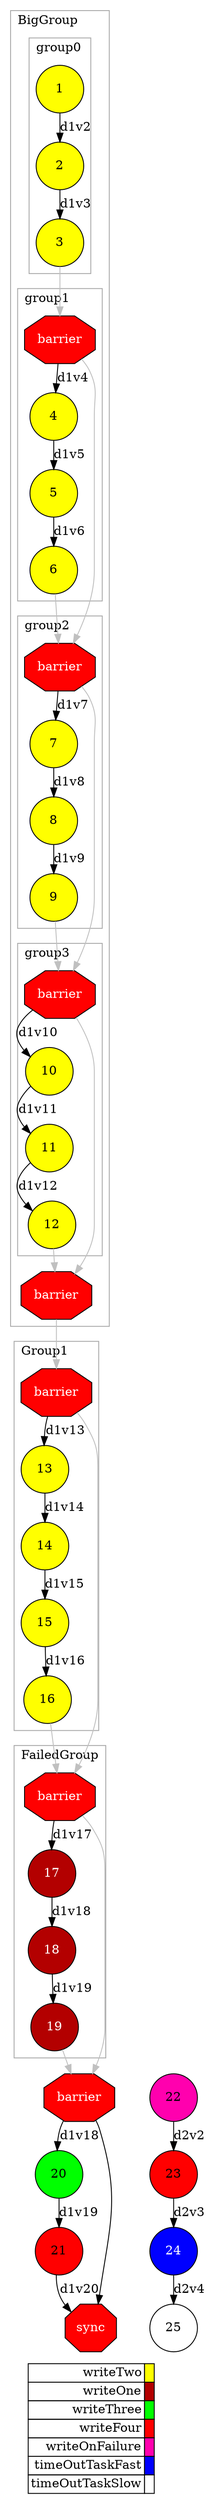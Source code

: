 digraph {
  rankdir=TB;
  labeljust="l";
  compound= true;
  subgraph dependence_graph {
    ranksep=0.20;
    node[height=0.75];

subgraph clusterTasksBigGroup {
shape=rect;
node[height=0.75];
color="#A9A9A9"; 
label="BigGroup";

subgraph clusterTasksgroup0 {
shape=rect;
node[height=0.75];
color="#A9A9A9"; 
label="group0";

1[shape=circle, style=filled fillcolor="#ffff00" fontcolor="#000000"];
2[shape=circle, style=filled fillcolor="#ffff00" fontcolor="#000000"];
1 -> 2 [label="d1v2"];
3[shape=circle, style=filled fillcolor="#ffff00" fontcolor="#000000"];
2 -> 3 [label="d1v3"];
}

Synchro1[label="barrier", shape=octagon, style=filled fillcolor="#ff0000" fontcolor="#FFFFFF"];
3 -> Synchro1 [color=grey];
subgraph clusterTasksgroup1 {
shape=rect;
node[height=0.75];
color="#A9A9A9"; 
label="group1";

4[shape=circle, style=filled fillcolor="#ffff00" fontcolor="#000000"];
Synchro1 -> 4 [label="d1v4"];
5[shape=circle, style=filled fillcolor="#ffff00" fontcolor="#000000"];
4 -> 5 [label="d1v5"];
6[shape=circle, style=filled fillcolor="#ffff00" fontcolor="#000000"];
5 -> 6 [label="d1v6"];
}

Synchro2[label="barrier", shape=octagon, style=filled fillcolor="#ff0000" fontcolor="#FFFFFF"];
Synchro1 -> Synchro2 [color=grey];
6 -> Synchro2 [color=grey];
subgraph clusterTasksgroup2 {
shape=rect;
node[height=0.75];
color="#A9A9A9"; 
label="group2";

7[shape=circle, style=filled fillcolor="#ffff00" fontcolor="#000000"];
Synchro2 -> 7 [label="d1v7"];
8[shape=circle, style=filled fillcolor="#ffff00" fontcolor="#000000"];
7 -> 8 [label="d1v8"];
9[shape=circle, style=filled fillcolor="#ffff00" fontcolor="#000000"];
8 -> 9 [label="d1v9"];
}

Synchro3[label="barrier", shape=octagon, style=filled fillcolor="#ff0000" fontcolor="#FFFFFF"];
Synchro2 -> Synchro3 [color=grey];
9 -> Synchro3 [color=grey];
subgraph clusterTasksgroup3 {
shape=rect;
node[height=0.75];
color="#A9A9A9"; 
label="group3";

10[shape=circle, style=filled fillcolor="#ffff00" fontcolor="#000000"];
Synchro3 -> 10 [label="d1v10"];
11[shape=circle, style=filled fillcolor="#ffff00" fontcolor="#000000"];
10 -> 11 [label="d1v11"];
12[shape=circle, style=filled fillcolor="#ffff00" fontcolor="#000000"];
11 -> 12 [label="d1v12"];
}

Synchro4[label="barrier", shape=octagon, style=filled fillcolor="#ff0000" fontcolor="#FFFFFF"];
Synchro3 -> Synchro4 [color=grey];
12 -> Synchro4 [color=grey];
}

Synchro5[label="barrier", shape=octagon, style=filled fillcolor="#ff0000" fontcolor="#FFFFFF"];
Synchro4 -> Synchro5 [color=grey];
subgraph clusterTasksGroup1 {
shape=rect;
node[height=0.75];
color="#A9A9A9"; 
label="Group1";

13[shape=circle, style=filled fillcolor="#ffff00" fontcolor="#000000"];
Synchro5 -> 13 [label="d1v13"];
14[shape=circle, style=filled fillcolor="#ffff00" fontcolor="#000000"];
13 -> 14 [label="d1v14"];
15[shape=circle, style=filled fillcolor="#ffff00" fontcolor="#000000"];
14 -> 15 [label="d1v15"];
16[shape=circle, style=filled fillcolor="#ffff00" fontcolor="#000000"];
15 -> 16 [label="d1v16"];
}

Synchro6[label="barrier", shape=octagon, style=filled fillcolor="#ff0000" fontcolor="#FFFFFF"];
Synchro5 -> Synchro6 [color=grey];
16 -> Synchro6 [color=grey];
subgraph clusterTasksFailedGroup {
shape=rect;
node[height=0.75];
color="#A9A9A9"; 
label="FailedGroup";

17[shape=circle, style=filled fillcolor="#b30000" fontcolor="#ffffff"];
Synchro6 -> 17 [label="d1v17"];
18[shape=circle, style=filled fillcolor="#b30000" fontcolor="#ffffff"];
17 -> 18 [label="d1v18"];
19[shape=circle, style=filled fillcolor="#b30000" fontcolor="#ffffff"];
18 -> 19 [label="d1v19"];
}

Synchro7[label="barrier", shape=octagon, style=filled fillcolor="#ff0000" fontcolor="#FFFFFF"];
Synchro6 -> Synchro7 [color=grey];
19 -> Synchro7 [color=grey];
20[shape=circle, style=filled fillcolor="#00ff00" fontcolor="#000000"];
Synchro7 -> 20 [label="d1v18"];
21[shape=circle, style=filled fillcolor="#ff0000" fontcolor="#000000"];
20 -> 21 [label="d1v19"];
Synchro8[label="sync", shape=octagon, style=filled fillcolor="#ff0000" fontcolor="#FFFFFF"];
Synchro7 -> Synchro8;
21 -> Synchro8 [label="d1v20"];
22[shape=circle, style=filled fillcolor="#ff00ae" fontcolor="#000000"];
23[shape=circle, style=filled fillcolor="#ff0000" fontcolor="#000000"];
22 -> 23 [label="d2v2"];
24[shape=circle, style=filled fillcolor="#0000ff" fontcolor="#ffffff"];
23 -> 24 [label="d2v3"];
25[shape=circle, style=filled fillcolor="#ffffff" fontcolor="#000000"];
24 -> 25 [label="d2v4"];  }
  subgraph legend {
    rank=sink;
    node [shape=plaintext, height=0.75];
    ranksep=0.20;
    label = "Legend";
    key [label=<
      <table border="0" cellpadding="2" cellspacing="0" cellborder="1">
<tr>
<td align="right">writeTwo</td>
<td bgcolor="#ffff00">&nbsp;</td>
</tr>
<tr>
<td align="right">writeOne</td>
<td bgcolor="#b30000">&nbsp;</td>
</tr>
<tr>
<td align="right">writeThree</td>
<td bgcolor="#00ff00">&nbsp;</td>
</tr>
<tr>
<td align="right">writeFour</td>
<td bgcolor="#ff0000">&nbsp;</td>
</tr>
<tr>
<td align="right">writeOnFailure</td>
<td bgcolor="#ff00ae">&nbsp;</td>
</tr>
<tr>
<td align="right">timeOutTaskFast</td>
<td bgcolor="#0000ff">&nbsp;</td>
</tr>
<tr>
<td align="right">timeOutTaskSlow</td>
<td bgcolor="#ffffff">&nbsp;</td>
</tr>
      </table>
    >]
  }
}
